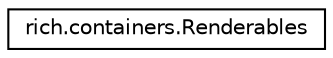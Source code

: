 digraph "Graphical Class Hierarchy"
{
 // LATEX_PDF_SIZE
  edge [fontname="Helvetica",fontsize="10",labelfontname="Helvetica",labelfontsize="10"];
  node [fontname="Helvetica",fontsize="10",shape=record];
  rankdir="LR";
  Node0 [label="rich.containers.Renderables",height=0.2,width=0.4,color="black", fillcolor="white", style="filled",URL="$classrich_1_1containers_1_1Renderables.html",tooltip=" "];
}
